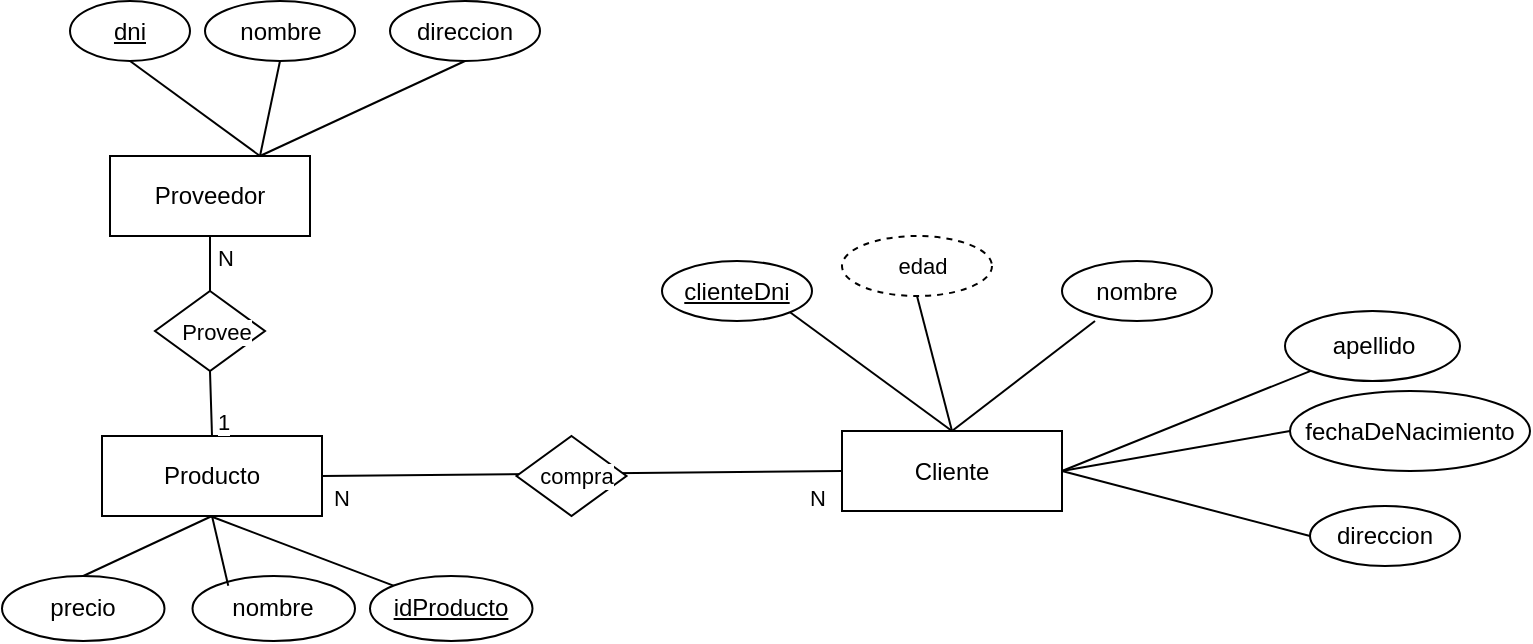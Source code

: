 <mxfile version="28.2.0">
  <diagram name="Página-1" id="BFSswboIu3FWUYJ5l5SM">
    <mxGraphModel dx="1105" dy="473" grid="1" gridSize="10" guides="1" tooltips="1" connect="1" arrows="1" fold="1" page="1" pageScale="1" pageWidth="827" pageHeight="1169" math="0" shadow="0">
      <root>
        <mxCell id="0" />
        <mxCell id="1" parent="0" />
        <mxCell id="JBDrbOeM-mZlc1VyKj9s-59" style="edgeStyle=none;shape=connector;rounded=0;orthogonalLoop=1;jettySize=auto;html=1;exitX=0.75;exitY=0;exitDx=0;exitDy=0;entryX=0.5;entryY=1;entryDx=0;entryDy=0;strokeColor=default;align=center;verticalAlign=middle;fontFamily=Helvetica;fontSize=11;fontColor=default;labelBackgroundColor=default;endArrow=none;" edge="1" parent="1" source="JBDrbOeM-mZlc1VyKj9s-1" target="JBDrbOeM-mZlc1VyKj9s-56">
          <mxGeometry relative="1" as="geometry" />
        </mxCell>
        <mxCell id="JBDrbOeM-mZlc1VyKj9s-60" style="edgeStyle=none;shape=connector;rounded=0;orthogonalLoop=1;jettySize=auto;html=1;exitX=0.75;exitY=0;exitDx=0;exitDy=0;entryX=0.5;entryY=1;entryDx=0;entryDy=0;strokeColor=default;align=center;verticalAlign=middle;fontFamily=Helvetica;fontSize=11;fontColor=default;labelBackgroundColor=default;endArrow=none;" edge="1" parent="1" source="JBDrbOeM-mZlc1VyKj9s-1" target="JBDrbOeM-mZlc1VyKj9s-58">
          <mxGeometry relative="1" as="geometry" />
        </mxCell>
        <mxCell id="JBDrbOeM-mZlc1VyKj9s-61" style="edgeStyle=none;shape=connector;rounded=0;orthogonalLoop=1;jettySize=auto;html=1;exitX=0.75;exitY=0;exitDx=0;exitDy=0;entryX=0.5;entryY=1;entryDx=0;entryDy=0;strokeColor=default;align=center;verticalAlign=middle;fontFamily=Helvetica;fontSize=11;fontColor=default;labelBackgroundColor=default;endArrow=none;" edge="1" parent="1" source="JBDrbOeM-mZlc1VyKj9s-1" target="JBDrbOeM-mZlc1VyKj9s-57">
          <mxGeometry relative="1" as="geometry" />
        </mxCell>
        <mxCell id="JBDrbOeM-mZlc1VyKj9s-1" value="Proveedor" style="whiteSpace=wrap;html=1;align=center;" vertex="1" parent="1">
          <mxGeometry x="100" y="120" width="100" height="40" as="geometry" />
        </mxCell>
        <mxCell id="JBDrbOeM-mZlc1VyKj9s-3" value="Cliente" style="whiteSpace=wrap;html=1;align=center;" vertex="1" parent="1">
          <mxGeometry x="466" y="257.5" width="110" height="40" as="geometry" />
        </mxCell>
        <mxCell id="JBDrbOeM-mZlc1VyKj9s-9" value="nombre" style="ellipse;whiteSpace=wrap;html=1;align=center;" vertex="1" parent="1">
          <mxGeometry x="576" y="172.5" width="75" height="30" as="geometry" />
        </mxCell>
        <mxCell id="JBDrbOeM-mZlc1VyKj9s-10" value="apellido" style="ellipse;whiteSpace=wrap;html=1;align=center;" vertex="1" parent="1">
          <mxGeometry x="687.5" y="197.5" width="87.5" height="35" as="geometry" />
        </mxCell>
        <mxCell id="JBDrbOeM-mZlc1VyKj9s-11" value="direccion" style="ellipse;whiteSpace=wrap;html=1;align=center;" vertex="1" parent="1">
          <mxGeometry x="700" y="295" width="75" height="30" as="geometry" />
        </mxCell>
        <mxCell id="JBDrbOeM-mZlc1VyKj9s-79" style="edgeStyle=none;shape=connector;rounded=0;orthogonalLoop=1;jettySize=auto;html=1;exitX=1;exitY=1;exitDx=0;exitDy=0;entryX=0.5;entryY=0;entryDx=0;entryDy=0;strokeColor=default;align=center;verticalAlign=middle;fontFamily=Helvetica;fontSize=11;fontColor=default;labelBackgroundColor=default;endArrow=none;" edge="1" parent="1" source="JBDrbOeM-mZlc1VyKj9s-12" target="JBDrbOeM-mZlc1VyKj9s-3">
          <mxGeometry relative="1" as="geometry" />
        </mxCell>
        <mxCell id="JBDrbOeM-mZlc1VyKj9s-12" value="clienteDni" style="ellipse;whiteSpace=wrap;html=1;align=center;fontStyle=4;" vertex="1" parent="1">
          <mxGeometry x="376" y="172.5" width="75" height="30" as="geometry" />
        </mxCell>
        <mxCell id="JBDrbOeM-mZlc1VyKj9s-13" value="fechaDeNacimiento" style="ellipse;whiteSpace=wrap;html=1;align=center;" vertex="1" parent="1">
          <mxGeometry x="690" y="237.5" width="120" height="40" as="geometry" />
        </mxCell>
        <mxCell id="JBDrbOeM-mZlc1VyKj9s-26" value="" style="endArrow=none;html=1;rounded=0;fontFamily=Helvetica;fontSize=12;fontColor=default;labelBackgroundColor=default;entryX=1;entryY=0.5;entryDx=0;entryDy=0;exitX=0;exitY=1;exitDx=0;exitDy=0;" edge="1" parent="1" source="JBDrbOeM-mZlc1VyKj9s-10" target="JBDrbOeM-mZlc1VyKj9s-3">
          <mxGeometry relative="1" as="geometry">
            <mxPoint x="436" y="217.5" as="sourcePoint" />
            <mxPoint x="596" y="217.5" as="targetPoint" />
          </mxGeometry>
        </mxCell>
        <mxCell id="JBDrbOeM-mZlc1VyKj9s-27" value="" style="endArrow=none;html=1;rounded=0;fontFamily=Helvetica;fontSize=12;fontColor=default;labelBackgroundColor=default;entryX=1;entryY=0.5;entryDx=0;entryDy=0;exitX=0;exitY=0.5;exitDx=0;exitDy=0;" edge="1" parent="1" source="JBDrbOeM-mZlc1VyKj9s-13" target="JBDrbOeM-mZlc1VyKj9s-3">
          <mxGeometry relative="1" as="geometry">
            <mxPoint x="636" y="287.5" as="sourcePoint" />
            <mxPoint x="666" y="313.5" as="targetPoint" />
          </mxGeometry>
        </mxCell>
        <mxCell id="JBDrbOeM-mZlc1VyKj9s-28" value="" style="endArrow=none;html=1;rounded=0;fontFamily=Helvetica;fontSize=12;fontColor=default;labelBackgroundColor=default;entryX=1;entryY=0.5;entryDx=0;entryDy=0;exitX=0;exitY=0.5;exitDx=0;exitDy=0;" edge="1" parent="1" source="JBDrbOeM-mZlc1VyKj9s-11" target="JBDrbOeM-mZlc1VyKj9s-3">
          <mxGeometry relative="1" as="geometry">
            <mxPoint x="634" y="337.5" as="sourcePoint" />
            <mxPoint x="546" y="343.5" as="targetPoint" />
          </mxGeometry>
        </mxCell>
        <mxCell id="JBDrbOeM-mZlc1VyKj9s-29" value="" style="endArrow=none;html=1;rounded=0;fontFamily=Helvetica;fontSize=12;fontColor=default;labelBackgroundColor=default;entryX=0.5;entryY=0;entryDx=0;entryDy=0;exitX=0.22;exitY=1;exitDx=0;exitDy=0;exitPerimeter=0;" edge="1" parent="1" source="JBDrbOeM-mZlc1VyKj9s-9" target="JBDrbOeM-mZlc1VyKj9s-3">
          <mxGeometry relative="1" as="geometry">
            <mxPoint x="643" y="367.5" as="sourcePoint" />
            <mxPoint x="556" y="317.5" as="targetPoint" />
          </mxGeometry>
        </mxCell>
        <mxCell id="JBDrbOeM-mZlc1VyKj9s-36" style="edgeStyle=none;shape=connector;rounded=0;orthogonalLoop=1;jettySize=auto;html=1;exitX=1;exitY=1;exitDx=0;exitDy=0;strokeColor=default;align=center;verticalAlign=middle;fontFamily=Helvetica;fontSize=11;fontColor=default;labelBackgroundColor=default;endArrow=none;" edge="1" parent="1">
          <mxGeometry relative="1" as="geometry">
            <mxPoint x="362" y="148.75" as="sourcePoint" />
            <mxPoint x="362" y="148.75" as="targetPoint" />
          </mxGeometry>
        </mxCell>
        <mxCell id="JBDrbOeM-mZlc1VyKj9s-41" value="edad" style="ellipse;whiteSpace=wrap;html=1;align=center;dashed=1;strokeColor=default;strokeWidth=1;verticalAlign=middle;spacingLeft=6;spacingTop=0;fontFamily=Helvetica;fontSize=11;fontColor=default;labelBackgroundColor=default;fillColor=default;" vertex="1" parent="1">
          <mxGeometry x="466" y="160" width="75" height="30" as="geometry" />
        </mxCell>
        <mxCell id="JBDrbOeM-mZlc1VyKj9s-42" value="" style="endArrow=none;html=1;rounded=0;fontFamily=Helvetica;fontSize=12;fontColor=default;labelBackgroundColor=default;entryX=0.5;entryY=0;entryDx=0;entryDy=0;exitX=0.5;exitY=1;exitDx=0;exitDy=0;" edge="1" parent="1" source="JBDrbOeM-mZlc1VyKj9s-41" target="JBDrbOeM-mZlc1VyKj9s-3">
          <mxGeometry relative="1" as="geometry">
            <mxPoint x="677" y="367.5" as="sourcePoint" />
            <mxPoint x="590" y="317.5" as="targetPoint" />
          </mxGeometry>
        </mxCell>
        <mxCell id="JBDrbOeM-mZlc1VyKj9s-46" value="Producto" style="whiteSpace=wrap;html=1;align=center;" vertex="1" parent="1">
          <mxGeometry x="96" y="260" width="110" height="40" as="geometry" />
        </mxCell>
        <mxCell id="JBDrbOeM-mZlc1VyKj9s-47" value="nombre" style="ellipse;whiteSpace=wrap;html=1;align=center;" vertex="1" parent="1">
          <mxGeometry x="141.25" y="330" width="81.25" height="32.5" as="geometry" />
        </mxCell>
        <mxCell id="JBDrbOeM-mZlc1VyKj9s-48" value="precio" style="ellipse;whiteSpace=wrap;html=1;align=center;" vertex="1" parent="1">
          <mxGeometry x="46" y="330" width="81.25" height="32.5" as="geometry" />
        </mxCell>
        <mxCell id="JBDrbOeM-mZlc1VyKj9s-50" value="" style="endArrow=none;html=1;rounded=0;fontFamily=Helvetica;fontSize=12;fontColor=default;labelBackgroundColor=default;entryX=0.5;entryY=1;entryDx=0;entryDy=0;exitX=0.22;exitY=0.15;exitDx=0;exitDy=0;exitPerimeter=0;" edge="1" parent="1" source="JBDrbOeM-mZlc1VyKj9s-47" target="JBDrbOeM-mZlc1VyKj9s-46">
          <mxGeometry relative="1" as="geometry">
            <mxPoint x="116" y="212.5" as="sourcePoint" />
            <mxPoint x="276" y="212.5" as="targetPoint" />
          </mxGeometry>
        </mxCell>
        <mxCell id="JBDrbOeM-mZlc1VyKj9s-52" value="" style="endArrow=none;html=1;rounded=0;fontFamily=Helvetica;fontSize=12;fontColor=default;labelBackgroundColor=default;entryX=0.5;entryY=1;entryDx=0;entryDy=0;exitX=0.5;exitY=0;exitDx=0;exitDy=0;" edge="1" parent="1" source="JBDrbOeM-mZlc1VyKj9s-48" target="JBDrbOeM-mZlc1VyKj9s-46">
          <mxGeometry relative="1" as="geometry">
            <mxPoint x="314" y="332.5" as="sourcePoint" />
            <mxPoint x="226" y="338.5" as="targetPoint" />
          </mxGeometry>
        </mxCell>
        <mxCell id="JBDrbOeM-mZlc1VyKj9s-56" value="nombre" style="ellipse;whiteSpace=wrap;html=1;align=center;" vertex="1" parent="1">
          <mxGeometry x="147.5" y="42.5" width="75" height="30" as="geometry" />
        </mxCell>
        <mxCell id="JBDrbOeM-mZlc1VyKj9s-57" value="direccion" style="ellipse;whiteSpace=wrap;html=1;align=center;" vertex="1" parent="1">
          <mxGeometry x="240" y="42.5" width="75" height="30" as="geometry" />
        </mxCell>
        <mxCell id="JBDrbOeM-mZlc1VyKj9s-58" value="dni" style="ellipse;whiteSpace=wrap;html=1;align=center;fontStyle=4;" vertex="1" parent="1">
          <mxGeometry x="80" y="42.5" width="60" height="30" as="geometry" />
        </mxCell>
        <mxCell id="JBDrbOeM-mZlc1VyKj9s-64" value="" style="endArrow=none;html=1;rounded=0;exitX=0.5;exitY=1;exitDx=0;exitDy=0;entryX=0.5;entryY=0;entryDx=0;entryDy=0;" edge="1" parent="1" source="JBDrbOeM-mZlc1VyKj9s-65" target="JBDrbOeM-mZlc1VyKj9s-46">
          <mxGeometry relative="1" as="geometry">
            <mxPoint x="270" y="152" as="sourcePoint" />
            <mxPoint x="389" y="150" as="targetPoint" />
          </mxGeometry>
        </mxCell>
        <mxCell id="JBDrbOeM-mZlc1VyKj9s-66" value="" style="endArrow=none;html=1;rounded=0;exitX=0.5;exitY=1;exitDx=0;exitDy=0;entryX=0.5;entryY=0;entryDx=0;entryDy=0;" edge="1" parent="1" source="JBDrbOeM-mZlc1VyKj9s-1" target="JBDrbOeM-mZlc1VyKj9s-65">
          <mxGeometry relative="1" as="geometry">
            <mxPoint x="150" y="160" as="sourcePoint" />
            <mxPoint x="151" y="238" as="targetPoint" />
          </mxGeometry>
        </mxCell>
        <mxCell id="JBDrbOeM-mZlc1VyKj9s-65" value="Provee" style="shape=rhombus;perimeter=rhombusPerimeter;whiteSpace=wrap;html=1;align=center;dashed=0;strokeColor=default;strokeWidth=1;verticalAlign=middle;spacingLeft=6;spacingTop=0;fontFamily=Helvetica;fontSize=11;fontColor=default;labelBackgroundColor=default;fillColor=default;" vertex="1" parent="1">
          <mxGeometry x="122.5" y="187.5" width="55" height="40" as="geometry" />
        </mxCell>
        <mxCell id="JBDrbOeM-mZlc1VyKj9s-67" value="N" style="text;strokeColor=none;fillColor=none;spacingLeft=4;spacingRight=4;overflow=hidden;rotatable=0;points=[[0,0.5],[1,0.5]];portConstraint=eastwest;fontSize=11;whiteSpace=wrap;html=1;fontFamily=Helvetica;fontColor=default;labelBackgroundColor=default;" vertex="1" parent="1">
          <mxGeometry x="147.5" y="157.5" width="40" height="30" as="geometry" />
        </mxCell>
        <mxCell id="JBDrbOeM-mZlc1VyKj9s-69" value="1" style="text;strokeColor=none;fillColor=none;spacingLeft=4;spacingRight=4;overflow=hidden;rotatable=0;points=[[0,0.5],[1,0.5]];portConstraint=eastwest;fontSize=11;whiteSpace=wrap;html=1;fontFamily=Helvetica;fontColor=default;labelBackgroundColor=default;" vertex="1" parent="1">
          <mxGeometry x="147.5" y="240" width="40" height="30" as="geometry" />
        </mxCell>
        <mxCell id="JBDrbOeM-mZlc1VyKj9s-70" value="" style="endArrow=none;html=1;rounded=0;exitX=0;exitY=0.5;exitDx=0;exitDy=0;entryX=1;entryY=0.5;entryDx=0;entryDy=0;" edge="1" parent="1" source="JBDrbOeM-mZlc1VyKj9s-3" target="JBDrbOeM-mZlc1VyKj9s-46">
          <mxGeometry relative="1" as="geometry">
            <mxPoint x="180" y="230" as="sourcePoint" />
            <mxPoint x="181" y="262" as="targetPoint" />
          </mxGeometry>
        </mxCell>
        <mxCell id="JBDrbOeM-mZlc1VyKj9s-71" value="compra" style="shape=rhombus;perimeter=rhombusPerimeter;whiteSpace=wrap;html=1;align=center;dashed=0;strokeColor=default;strokeWidth=1;verticalAlign=middle;spacingLeft=6;spacingTop=0;fontFamily=Helvetica;fontSize=11;fontColor=default;labelBackgroundColor=default;fillColor=default;" vertex="1" parent="1">
          <mxGeometry x="303.25" y="260" width="55" height="40" as="geometry" />
        </mxCell>
        <mxCell id="JBDrbOeM-mZlc1VyKj9s-72" value="N" style="text;strokeColor=none;fillColor=none;spacingLeft=4;spacingRight=4;overflow=hidden;rotatable=0;points=[[0,0.5],[1,0.5]];portConstraint=eastwest;fontSize=11;whiteSpace=wrap;html=1;fontFamily=Helvetica;fontColor=default;labelBackgroundColor=default;" vertex="1" parent="1">
          <mxGeometry x="443.5" y="277.5" width="40" height="30" as="geometry" />
        </mxCell>
        <mxCell id="JBDrbOeM-mZlc1VyKj9s-73" value="N" style="text;strokeColor=none;fillColor=none;spacingLeft=4;spacingRight=4;overflow=hidden;rotatable=0;points=[[0,0.5],[1,0.5]];portConstraint=eastwest;fontSize=11;whiteSpace=wrap;html=1;fontFamily=Helvetica;fontColor=default;labelBackgroundColor=default;" vertex="1" parent="1">
          <mxGeometry x="206" y="277.5" width="40" height="30" as="geometry" />
        </mxCell>
        <mxCell id="JBDrbOeM-mZlc1VyKj9s-78" style="edgeStyle=none;shape=connector;rounded=0;orthogonalLoop=1;jettySize=auto;html=1;exitX=0;exitY=0;exitDx=0;exitDy=0;strokeColor=default;align=center;verticalAlign=middle;fontFamily=Helvetica;fontSize=11;fontColor=default;labelBackgroundColor=default;endArrow=none;" edge="1" parent="1" source="JBDrbOeM-mZlc1VyKj9s-77">
          <mxGeometry relative="1" as="geometry">
            <mxPoint x="150" y="300" as="targetPoint" />
          </mxGeometry>
        </mxCell>
        <mxCell id="JBDrbOeM-mZlc1VyKj9s-77" value="idProducto" style="ellipse;whiteSpace=wrap;html=1;align=center;fontStyle=4;" vertex="1" parent="1">
          <mxGeometry x="230" y="330" width="81.25" height="32.5" as="geometry" />
        </mxCell>
      </root>
    </mxGraphModel>
  </diagram>
</mxfile>
